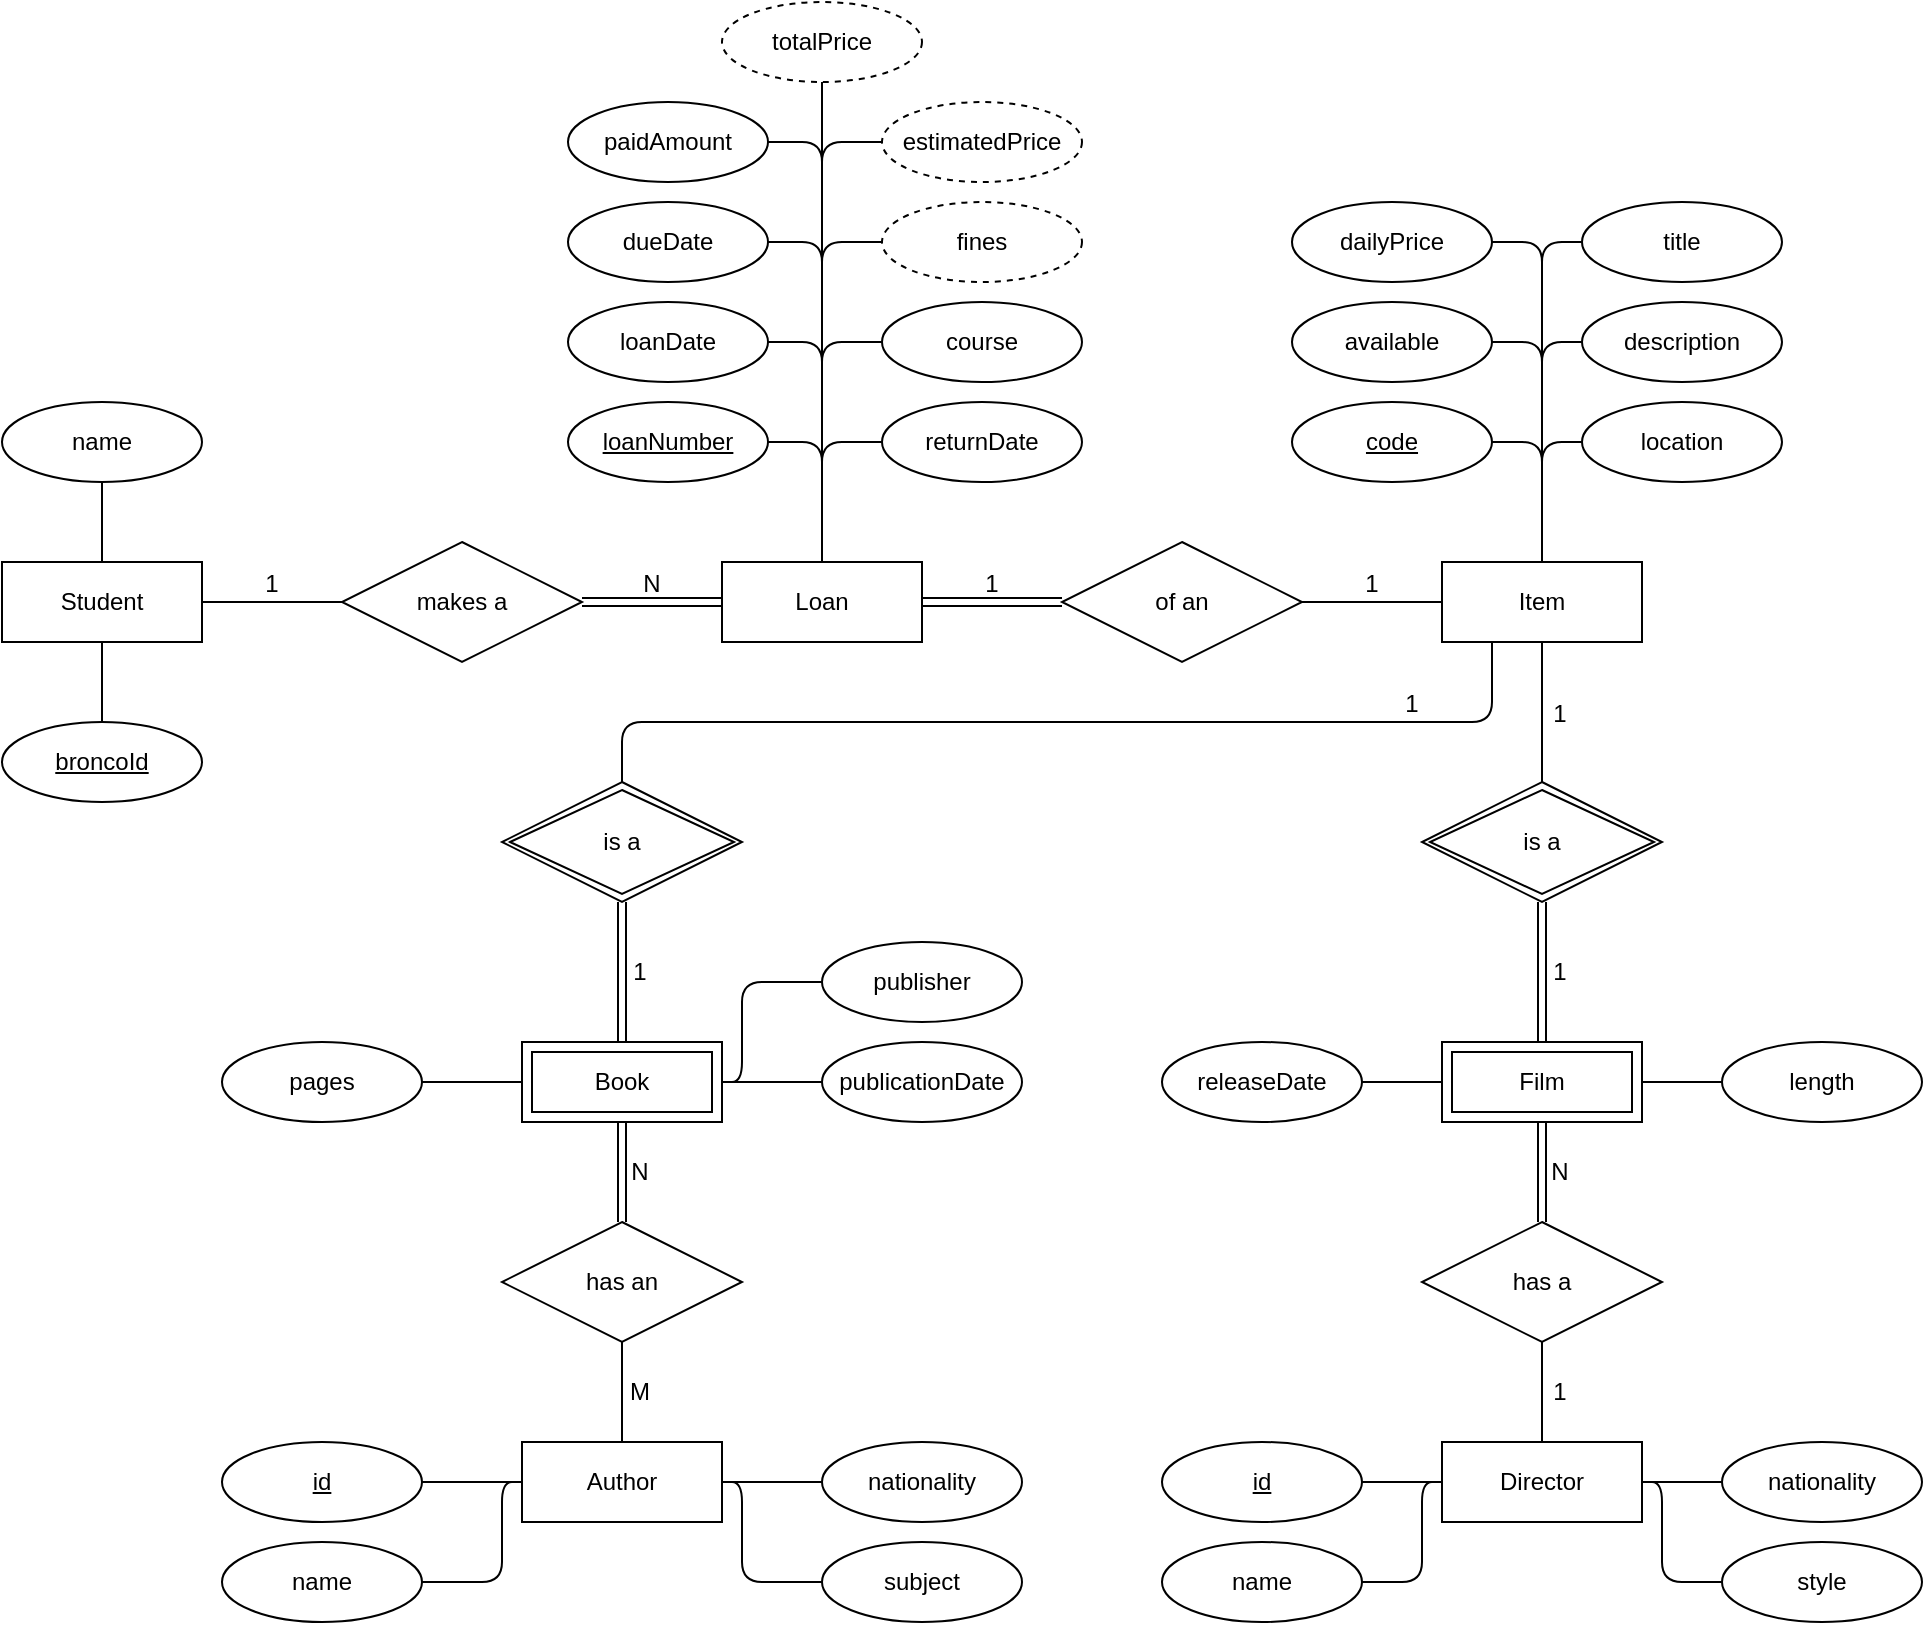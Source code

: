 <mxfile>
    <diagram id="J_V5nQeM4h36HRtE9eO1" name="Page-1">
        <mxGraphModel dx="2276" dy="2769" grid="1" gridSize="10" guides="1" tooltips="1" connect="1" arrows="1" fold="1" page="1" pageScale="1" pageWidth="850" pageHeight="1100" math="0" shadow="0">
            <root>
                <mxCell id="0"/>
                <mxCell id="1" parent="0"/>
                <mxCell id="6" style="edgeStyle=none;html=1;endArrow=none;endFill=0;" parent="1" source="2" target="3" edge="1">
                    <mxGeometry relative="1" as="geometry"/>
                </mxCell>
                <mxCell id="9" style="edgeStyle=none;html=1;endArrow=none;endFill=0;" parent="1" source="2" target="5" edge="1">
                    <mxGeometry relative="1" as="geometry"/>
                </mxCell>
                <mxCell id="36" style="edgeStyle=none;html=1;entryX=0;entryY=0.5;entryDx=0;entryDy=0;endArrow=none;endFill=0;" parent="1" source="2" target="35" edge="1">
                    <mxGeometry relative="1" as="geometry"/>
                </mxCell>
                <mxCell id="2" value="Student" style="whiteSpace=wrap;html=1;align=center;" parent="1" vertex="1">
                    <mxGeometry x="40" y="160" width="100" height="40" as="geometry"/>
                </mxCell>
                <mxCell id="3" value="name" style="ellipse;whiteSpace=wrap;html=1;align=center;" parent="1" vertex="1">
                    <mxGeometry x="40" y="80" width="100" height="40" as="geometry"/>
                </mxCell>
                <mxCell id="5" value="broncoId" style="ellipse;whiteSpace=wrap;html=1;align=center;fontStyle=4;" parent="1" vertex="1">
                    <mxGeometry x="40" y="240" width="100" height="40" as="geometry"/>
                </mxCell>
                <mxCell id="39" style="edgeStyle=none;html=1;endArrow=none;endFill=0;" parent="1" source="10" target="16" edge="1">
                    <mxGeometry relative="1" as="geometry">
                        <Array as="points">
                            <mxPoint x="450" y="-50"/>
                        </Array>
                    </mxGeometry>
                </mxCell>
                <mxCell id="59" style="edgeStyle=none;html=1;entryX=0;entryY=0.5;entryDx=0;entryDy=0;endArrow=none;endFill=0;shape=link;" parent="1" source="10" target="46" edge="1">
                    <mxGeometry relative="1" as="geometry"/>
                </mxCell>
                <mxCell id="107" style="edgeStyle=none;html=1;endArrow=none;endFill=0;" edge="1" parent="1" source="10" target="106">
                    <mxGeometry relative="1" as="geometry"/>
                </mxCell>
                <mxCell id="10" value="Loan" style="whiteSpace=wrap;html=1;align=center;" parent="1" vertex="1">
                    <mxGeometry x="400" y="160" width="100" height="40" as="geometry"/>
                </mxCell>
                <mxCell id="40" style="edgeStyle=none;html=1;endArrow=none;endFill=0;" parent="1" source="11" edge="1">
                    <mxGeometry relative="1" as="geometry">
                        <mxPoint x="450" y="160" as="targetPoint"/>
                        <Array as="points">
                            <mxPoint x="450" y="100"/>
                        </Array>
                    </mxGeometry>
                </mxCell>
                <mxCell id="11" value="loanNumber" style="ellipse;whiteSpace=wrap;html=1;align=center;fontStyle=4;" parent="1" vertex="1">
                    <mxGeometry x="323" y="80" width="100" height="40" as="geometry"/>
                </mxCell>
                <mxCell id="44" style="edgeStyle=none;html=1;endArrow=none;endFill=0;" parent="1" source="12" edge="1">
                    <mxGeometry relative="1" as="geometry">
                        <mxPoint x="450" y="160" as="targetPoint"/>
                        <Array as="points">
                            <mxPoint x="450"/>
                        </Array>
                    </mxGeometry>
                </mxCell>
                <mxCell id="12" value="dueDate" style="ellipse;whiteSpace=wrap;html=1;align=center;" parent="1" vertex="1">
                    <mxGeometry x="323" y="-20" width="100" height="40" as="geometry"/>
                </mxCell>
                <mxCell id="43" style="edgeStyle=none;html=1;endArrow=none;endFill=0;" parent="1" source="13" edge="1">
                    <mxGeometry relative="1" as="geometry">
                        <mxPoint x="450" y="160" as="targetPoint"/>
                        <Array as="points">
                            <mxPoint x="450" y="50"/>
                        </Array>
                    </mxGeometry>
                </mxCell>
                <mxCell id="13" value="loanDate" style="ellipse;whiteSpace=wrap;html=1;align=center;" parent="1" vertex="1">
                    <mxGeometry x="323" y="30" width="100" height="40" as="geometry"/>
                </mxCell>
                <mxCell id="41" style="edgeStyle=none;html=1;entryX=0.5;entryY=0;entryDx=0;entryDy=0;endArrow=none;endFill=0;" parent="1" source="14" target="10" edge="1">
                    <mxGeometry relative="1" as="geometry">
                        <Array as="points">
                            <mxPoint x="450" y="100"/>
                        </Array>
                    </mxGeometry>
                </mxCell>
                <mxCell id="14" value="returnDate" style="ellipse;whiteSpace=wrap;html=1;align=center;" parent="1" vertex="1">
                    <mxGeometry x="480" y="80" width="100" height="40" as="geometry"/>
                </mxCell>
                <mxCell id="42" style="edgeStyle=none;html=1;entryX=0.5;entryY=0;entryDx=0;entryDy=0;endArrow=none;endFill=0;" parent="1" source="15" target="10" edge="1">
                    <mxGeometry relative="1" as="geometry">
                        <Array as="points">
                            <mxPoint x="450" y="50"/>
                        </Array>
                    </mxGeometry>
                </mxCell>
                <mxCell id="15" value="course" style="ellipse;whiteSpace=wrap;html=1;align=center;" parent="1" vertex="1">
                    <mxGeometry x="480" y="30" width="100" height="40" as="geometry"/>
                </mxCell>
                <mxCell id="16" value="estimatedPrice" style="ellipse;whiteSpace=wrap;html=1;align=center;dashed=1;" parent="1" vertex="1">
                    <mxGeometry x="480" y="-70" width="100" height="40" as="geometry"/>
                </mxCell>
                <mxCell id="45" style="edgeStyle=none;html=1;endArrow=none;endFill=0;" parent="1" source="17" edge="1">
                    <mxGeometry relative="1" as="geometry">
                        <mxPoint x="450" y="160" as="targetPoint"/>
                        <Array as="points">
                            <mxPoint x="450"/>
                        </Array>
                    </mxGeometry>
                </mxCell>
                <mxCell id="17" value="fines" style="ellipse;whiteSpace=wrap;html=1;align=center;dashed=1;" parent="1" vertex="1">
                    <mxGeometry x="480" y="-20" width="100" height="40" as="geometry"/>
                </mxCell>
                <mxCell id="89" style="edgeStyle=none;html=1;entryX=0;entryY=0.5;entryDx=0;entryDy=0;endArrow=none;endFill=0;" parent="1" source="19" target="22" edge="1">
                    <mxGeometry relative="1" as="geometry"/>
                </mxCell>
                <mxCell id="91" style="edgeStyle=none;html=1;entryX=0;entryY=0.5;entryDx=0;entryDy=0;endArrow=none;endFill=0;" parent="1" source="19" target="23" edge="1">
                    <mxGeometry relative="1" as="geometry">
                        <Array as="points">
                            <mxPoint x="410" y="620"/>
                            <mxPoint x="410" y="670"/>
                        </Array>
                    </mxGeometry>
                </mxCell>
                <mxCell id="19" value="Author" style="whiteSpace=wrap;html=1;align=center;" parent="1" vertex="1">
                    <mxGeometry x="300" y="600" width="100" height="40" as="geometry"/>
                </mxCell>
                <mxCell id="84" style="edgeStyle=none;html=1;endArrow=none;endFill=0;" parent="1" source="20" target="25" edge="1">
                    <mxGeometry relative="1" as="geometry"/>
                </mxCell>
                <mxCell id="85" style="edgeStyle=none;html=1;endArrow=none;endFill=0;" parent="1" source="20" target="28" edge="1">
                    <mxGeometry relative="1" as="geometry"/>
                </mxCell>
                <mxCell id="86" style="edgeStyle=none;html=1;entryX=1;entryY=0.5;entryDx=0;entryDy=0;endArrow=none;endFill=0;" parent="1" source="20" target="24" edge="1">
                    <mxGeometry relative="1" as="geometry">
                        <Array as="points">
                            <mxPoint x="750" y="620"/>
                            <mxPoint x="750" y="670"/>
                        </Array>
                    </mxGeometry>
                </mxCell>
                <mxCell id="87" style="edgeStyle=none;html=1;entryX=0;entryY=0.5;entryDx=0;entryDy=0;endArrow=none;endFill=0;" parent="1" source="20" target="26" edge="1">
                    <mxGeometry relative="1" as="geometry">
                        <Array as="points">
                            <mxPoint x="870" y="620"/>
                            <mxPoint x="870" y="670"/>
                        </Array>
                    </mxGeometry>
                </mxCell>
                <mxCell id="20" value="Director" style="whiteSpace=wrap;html=1;align=center;" parent="1" vertex="1">
                    <mxGeometry x="760" y="600" width="100" height="40" as="geometry"/>
                </mxCell>
                <mxCell id="90" style="edgeStyle=none;html=1;entryX=0;entryY=0.5;entryDx=0;entryDy=0;endArrow=none;endFill=0;" parent="1" source="21" target="19" edge="1">
                    <mxGeometry relative="1" as="geometry">
                        <Array as="points">
                            <mxPoint x="290" y="670"/>
                            <mxPoint x="290" y="620"/>
                        </Array>
                    </mxGeometry>
                </mxCell>
                <mxCell id="21" value="name" style="ellipse;whiteSpace=wrap;html=1;align=center;" parent="1" vertex="1">
                    <mxGeometry x="150" y="650" width="100" height="40" as="geometry"/>
                </mxCell>
                <mxCell id="22" value="nationality" style="ellipse;whiteSpace=wrap;html=1;align=center;" parent="1" vertex="1">
                    <mxGeometry x="450" y="600" width="100" height="40" as="geometry"/>
                </mxCell>
                <mxCell id="23" value="subject" style="ellipse;whiteSpace=wrap;html=1;align=center;" parent="1" vertex="1">
                    <mxGeometry x="450" y="650" width="100" height="40" as="geometry"/>
                </mxCell>
                <mxCell id="24" value="name" style="ellipse;whiteSpace=wrap;html=1;align=center;" parent="1" vertex="1">
                    <mxGeometry x="620" y="650" width="100" height="40" as="geometry"/>
                </mxCell>
                <mxCell id="25" value="nationality" style="ellipse;whiteSpace=wrap;html=1;align=center;" parent="1" vertex="1">
                    <mxGeometry x="900" y="600" width="100" height="40" as="geometry"/>
                </mxCell>
                <mxCell id="26" value="style" style="ellipse;whiteSpace=wrap;html=1;align=center;" parent="1" vertex="1">
                    <mxGeometry x="900" y="650" width="100" height="40" as="geometry"/>
                </mxCell>
                <mxCell id="88" style="edgeStyle=none;html=1;endArrow=none;endFill=0;" parent="1" source="27" target="19" edge="1">
                    <mxGeometry relative="1" as="geometry"/>
                </mxCell>
                <mxCell id="27" value="id" style="ellipse;whiteSpace=wrap;html=1;align=center;fontStyle=4;" parent="1" vertex="1">
                    <mxGeometry x="150" y="600" width="100" height="40" as="geometry"/>
                </mxCell>
                <mxCell id="28" value="id" style="ellipse;whiteSpace=wrap;html=1;align=center;fontStyle=4;" parent="1" vertex="1">
                    <mxGeometry x="620" y="600" width="100" height="40" as="geometry"/>
                </mxCell>
                <mxCell id="53" style="edgeStyle=none;html=1;entryX=1;entryY=0.5;entryDx=0;entryDy=0;endArrow=none;endFill=0;" parent="1" source="30" target="47" edge="1">
                    <mxGeometry relative="1" as="geometry">
                        <Array as="points">
                            <mxPoint x="810" y="100"/>
                        </Array>
                    </mxGeometry>
                </mxCell>
                <mxCell id="54" style="edgeStyle=none;html=1;entryX=0;entryY=0.5;entryDx=0;entryDy=0;endArrow=none;endFill=0;" parent="1" source="30" target="51" edge="1">
                    <mxGeometry relative="1" as="geometry">
                        <Array as="points">
                            <mxPoint x="810" y="100"/>
                        </Array>
                    </mxGeometry>
                </mxCell>
                <mxCell id="30" value="Item" style="whiteSpace=wrap;html=1;align=center;" parent="1" vertex="1">
                    <mxGeometry x="760" y="160" width="100" height="40" as="geometry"/>
                </mxCell>
                <mxCell id="71" style="edgeStyle=none;html=1;entryX=0.5;entryY=1;entryDx=0;entryDy=0;endArrow=none;endFill=0;shape=link;" parent="1" source="33" target="68" edge="1">
                    <mxGeometry relative="1" as="geometry"/>
                </mxCell>
                <mxCell id="76" style="edgeStyle=none;html=1;entryX=0;entryY=0.5;entryDx=0;entryDy=0;endArrow=none;endFill=0;" parent="1" source="33" target="74" edge="1">
                    <mxGeometry relative="1" as="geometry"/>
                </mxCell>
                <mxCell id="77" style="edgeStyle=none;html=1;entryX=0;entryY=0.5;entryDx=0;entryDy=0;endArrow=none;endFill=0;" parent="1" source="33" target="73" edge="1">
                    <mxGeometry relative="1" as="geometry">
                        <Array as="points">
                            <mxPoint x="410" y="420"/>
                            <mxPoint x="410" y="370"/>
                        </Array>
                    </mxGeometry>
                </mxCell>
                <mxCell id="79" style="edgeStyle=none;html=1;endArrow=none;endFill=0;shape=link;" parent="1" source="33" target="78" edge="1">
                    <mxGeometry relative="1" as="geometry"/>
                </mxCell>
                <mxCell id="33" value="Book" style="shape=ext;margin=3;double=1;whiteSpace=wrap;html=1;align=center;" parent="1" vertex="1">
                    <mxGeometry x="300" y="400" width="100" height="40" as="geometry"/>
                </mxCell>
                <mxCell id="66" style="edgeStyle=none;html=1;endArrow=none;endFill=0;" parent="1" source="34" target="65" edge="1">
                    <mxGeometry relative="1" as="geometry"/>
                </mxCell>
                <mxCell id="67" style="edgeStyle=none;html=1;endArrow=none;endFill=0;" parent="1" source="34" target="64" edge="1">
                    <mxGeometry relative="1" as="geometry"/>
                </mxCell>
                <mxCell id="82" style="edgeStyle=none;html=1;endArrow=none;endFill=0;shape=link;" parent="1" source="34" target="81" edge="1">
                    <mxGeometry relative="1" as="geometry"/>
                </mxCell>
                <mxCell id="34" value="Film" style="shape=ext;margin=3;double=1;whiteSpace=wrap;html=1;align=center;" parent="1" vertex="1">
                    <mxGeometry x="760" y="400" width="100" height="40" as="geometry"/>
                </mxCell>
                <mxCell id="37" style="edgeStyle=none;html=1;endArrow=none;endFill=0;shape=link;" parent="1" source="35" target="10" edge="1">
                    <mxGeometry relative="1" as="geometry"/>
                </mxCell>
                <mxCell id="35" value="makes a" style="shape=rhombus;perimeter=rhombusPerimeter;whiteSpace=wrap;html=1;align=center;" parent="1" vertex="1">
                    <mxGeometry x="210" y="150" width="120" height="60" as="geometry"/>
                </mxCell>
                <mxCell id="60" style="edgeStyle=none;html=1;entryX=0;entryY=0.5;entryDx=0;entryDy=0;endArrow=none;endFill=0;" parent="1" source="46" target="30" edge="1">
                    <mxGeometry relative="1" as="geometry"/>
                </mxCell>
                <mxCell id="46" value="of an" style="shape=rhombus;perimeter=rhombusPerimeter;whiteSpace=wrap;html=1;align=center;" parent="1" vertex="1">
                    <mxGeometry x="570" y="150" width="120" height="60" as="geometry"/>
                </mxCell>
                <mxCell id="47" value="code" style="ellipse;whiteSpace=wrap;html=1;align=center;fontStyle=4;" parent="1" vertex="1">
                    <mxGeometry x="685" y="80" width="100" height="40" as="geometry"/>
                </mxCell>
                <mxCell id="55" style="edgeStyle=none;html=1;entryX=0.5;entryY=0;entryDx=0;entryDy=0;endArrow=none;endFill=0;" parent="1" source="48" target="30" edge="1">
                    <mxGeometry relative="1" as="geometry">
                        <Array as="points">
                            <mxPoint x="810" y="50"/>
                        </Array>
                    </mxGeometry>
                </mxCell>
                <mxCell id="48" value="available" style="ellipse;whiteSpace=wrap;html=1;align=center;" parent="1" vertex="1">
                    <mxGeometry x="685" y="30" width="100" height="40" as="geometry"/>
                </mxCell>
                <mxCell id="58" style="edgeStyle=none;html=1;endArrow=none;endFill=0;" parent="1" source="49" edge="1">
                    <mxGeometry relative="1" as="geometry">
                        <mxPoint x="810" y="160" as="targetPoint"/>
                        <Array as="points">
                            <mxPoint x="810"/>
                        </Array>
                    </mxGeometry>
                </mxCell>
                <mxCell id="49" value="title" style="ellipse;whiteSpace=wrap;html=1;align=center;" parent="1" vertex="1">
                    <mxGeometry x="830" y="-20" width="100" height="40" as="geometry"/>
                </mxCell>
                <mxCell id="56" style="edgeStyle=none;html=1;endArrow=none;endFill=0;" parent="1" source="50" edge="1">
                    <mxGeometry relative="1" as="geometry">
                        <mxPoint x="810" y="160" as="targetPoint"/>
                        <Array as="points">
                            <mxPoint x="810" y="50"/>
                        </Array>
                    </mxGeometry>
                </mxCell>
                <mxCell id="50" value="description" style="ellipse;whiteSpace=wrap;html=1;align=center;" parent="1" vertex="1">
                    <mxGeometry x="830" y="30" width="100" height="40" as="geometry"/>
                </mxCell>
                <mxCell id="51" value="location" style="ellipse;whiteSpace=wrap;html=1;align=center;" parent="1" vertex="1">
                    <mxGeometry x="830" y="80" width="100" height="40" as="geometry"/>
                </mxCell>
                <mxCell id="57" style="edgeStyle=none;html=1;endArrow=none;endFill=0;" parent="1" source="52" edge="1">
                    <mxGeometry relative="1" as="geometry">
                        <mxPoint x="810" y="160" as="targetPoint"/>
                        <Array as="points">
                            <mxPoint x="810"/>
                        </Array>
                    </mxGeometry>
                </mxCell>
                <mxCell id="52" value="dailyPrice" style="ellipse;whiteSpace=wrap;html=1;align=center;" parent="1" vertex="1">
                    <mxGeometry x="685" y="-20" width="100" height="40" as="geometry"/>
                </mxCell>
                <mxCell id="62" style="edgeStyle=none;html=1;endArrow=none;endFill=0;shape=link;" parent="1" source="61" target="34" edge="1">
                    <mxGeometry relative="1" as="geometry"/>
                </mxCell>
                <mxCell id="63" style="edgeStyle=none;html=1;endArrow=none;endFill=0;" parent="1" source="61" target="30" edge="1">
                    <mxGeometry relative="1" as="geometry"/>
                </mxCell>
                <mxCell id="61" value="is a" style="shape=rhombus;double=1;perimeter=rhombusPerimeter;whiteSpace=wrap;html=1;align=center;" parent="1" vertex="1">
                    <mxGeometry x="750" y="270" width="120" height="60" as="geometry"/>
                </mxCell>
                <mxCell id="64" value="releaseDate" style="ellipse;whiteSpace=wrap;html=1;align=center;" parent="1" vertex="1">
                    <mxGeometry x="620" y="400" width="100" height="40" as="geometry"/>
                </mxCell>
                <mxCell id="65" value="length" style="ellipse;whiteSpace=wrap;html=1;align=center;" parent="1" vertex="1">
                    <mxGeometry x="900" y="400" width="100" height="40" as="geometry"/>
                </mxCell>
                <mxCell id="70" style="edgeStyle=none;html=1;entryX=0.25;entryY=1;entryDx=0;entryDy=0;endArrow=none;endFill=0;" parent="1" source="68" target="30" edge="1">
                    <mxGeometry relative="1" as="geometry">
                        <Array as="points">
                            <mxPoint x="350" y="240"/>
                            <mxPoint x="785" y="240"/>
                        </Array>
                    </mxGeometry>
                </mxCell>
                <mxCell id="68" value="is a" style="shape=rhombus;double=1;perimeter=rhombusPerimeter;whiteSpace=wrap;html=1;align=center;" parent="1" vertex="1">
                    <mxGeometry x="290" y="270" width="120" height="60" as="geometry"/>
                </mxCell>
                <mxCell id="75" style="edgeStyle=none;html=1;endArrow=none;endFill=0;" parent="1" source="72" target="33" edge="1">
                    <mxGeometry relative="1" as="geometry"/>
                </mxCell>
                <mxCell id="72" value="pages" style="ellipse;whiteSpace=wrap;html=1;align=center;" parent="1" vertex="1">
                    <mxGeometry x="150" y="400" width="100" height="40" as="geometry"/>
                </mxCell>
                <mxCell id="73" value="publisher" style="ellipse;whiteSpace=wrap;html=1;align=center;" parent="1" vertex="1">
                    <mxGeometry x="450" y="350" width="100" height="40" as="geometry"/>
                </mxCell>
                <mxCell id="74" value="publicationDate" style="ellipse;whiteSpace=wrap;html=1;align=center;" parent="1" vertex="1">
                    <mxGeometry x="450" y="400" width="100" height="40" as="geometry"/>
                </mxCell>
                <mxCell id="80" style="edgeStyle=none;html=1;endArrow=none;endFill=0;" parent="1" source="78" target="19" edge="1">
                    <mxGeometry relative="1" as="geometry"/>
                </mxCell>
                <mxCell id="78" value="has an" style="shape=rhombus;perimeter=rhombusPerimeter;whiteSpace=wrap;html=1;align=center;" parent="1" vertex="1">
                    <mxGeometry x="290" y="490" width="120" height="60" as="geometry"/>
                </mxCell>
                <mxCell id="83" style="edgeStyle=none;html=1;endArrow=none;endFill=0;" parent="1" source="81" target="20" edge="1">
                    <mxGeometry relative="1" as="geometry"/>
                </mxCell>
                <mxCell id="81" value="has a" style="shape=rhombus;perimeter=rhombusPerimeter;whiteSpace=wrap;html=1;align=center;" parent="1" vertex="1">
                    <mxGeometry x="750" y="490" width="120" height="60" as="geometry"/>
                </mxCell>
                <mxCell id="92" value="1" style="text;html=1;strokeColor=none;fillColor=none;align=center;verticalAlign=middle;whiteSpace=wrap;rounded=0;" parent="1" vertex="1">
                    <mxGeometry x="160" y="166" width="30" height="10" as="geometry"/>
                </mxCell>
                <mxCell id="93" value="N" style="text;html=1;strokeColor=none;fillColor=none;align=center;verticalAlign=middle;whiteSpace=wrap;rounded=0;" parent="1" vertex="1">
                    <mxGeometry x="350" y="166" width="30" height="10" as="geometry"/>
                </mxCell>
                <mxCell id="94" value="1" style="text;html=1;strokeColor=none;fillColor=none;align=center;verticalAlign=middle;whiteSpace=wrap;rounded=0;" parent="1" vertex="1">
                    <mxGeometry x="520" y="166" width="30" height="10" as="geometry"/>
                </mxCell>
                <mxCell id="95" value="1" style="text;html=1;strokeColor=none;fillColor=none;align=center;verticalAlign=middle;whiteSpace=wrap;rounded=0;" parent="1" vertex="1">
                    <mxGeometry x="710" y="166" width="30" height="10" as="geometry"/>
                </mxCell>
                <mxCell id="96" value="1" style="text;html=1;strokeColor=none;fillColor=none;align=center;verticalAlign=middle;whiteSpace=wrap;rounded=0;" parent="1" vertex="1">
                    <mxGeometry x="730" y="226" width="30" height="10" as="geometry"/>
                </mxCell>
                <mxCell id="97" value="1" style="text;html=1;strokeColor=none;fillColor=none;align=center;verticalAlign=middle;whiteSpace=wrap;rounded=0;" parent="1" vertex="1">
                    <mxGeometry x="804" y="231" width="30" height="10" as="geometry"/>
                </mxCell>
                <mxCell id="98" value="1" style="text;html=1;strokeColor=none;fillColor=none;align=center;verticalAlign=middle;whiteSpace=wrap;rounded=0;" parent="1" vertex="1">
                    <mxGeometry x="344" y="360" width="30" height="10" as="geometry"/>
                </mxCell>
                <mxCell id="99" value="1" style="text;html=1;strokeColor=none;fillColor=none;align=center;verticalAlign=middle;whiteSpace=wrap;rounded=0;" parent="1" vertex="1">
                    <mxGeometry x="804" y="360" width="30" height="10" as="geometry"/>
                </mxCell>
                <mxCell id="100" value="N" style="text;html=1;strokeColor=none;fillColor=none;align=center;verticalAlign=middle;whiteSpace=wrap;rounded=0;" parent="1" vertex="1">
                    <mxGeometry x="804" y="460" width="30" height="10" as="geometry"/>
                </mxCell>
                <mxCell id="101" value="1" style="text;html=1;strokeColor=none;fillColor=none;align=center;verticalAlign=middle;whiteSpace=wrap;rounded=0;" parent="1" vertex="1">
                    <mxGeometry x="804" y="570" width="30" height="10" as="geometry"/>
                </mxCell>
                <mxCell id="102" value="N" style="text;html=1;strokeColor=none;fillColor=none;align=center;verticalAlign=middle;whiteSpace=wrap;rounded=0;" parent="1" vertex="1">
                    <mxGeometry x="344" y="460" width="30" height="10" as="geometry"/>
                </mxCell>
                <mxCell id="103" value="M" style="text;html=1;strokeColor=none;fillColor=none;align=center;verticalAlign=middle;whiteSpace=wrap;rounded=0;" parent="1" vertex="1">
                    <mxGeometry x="344" y="570" width="30" height="10" as="geometry"/>
                </mxCell>
                <mxCell id="105" style="edgeStyle=none;html=1;entryX=0.5;entryY=0;entryDx=0;entryDy=0;endArrow=none;endFill=0;" parent="1" source="104" target="10" edge="1">
                    <mxGeometry relative="1" as="geometry">
                        <Array as="points">
                            <mxPoint x="450" y="-50"/>
                        </Array>
                    </mxGeometry>
                </mxCell>
                <mxCell id="104" value="paidAmount" style="ellipse;whiteSpace=wrap;html=1;align=center;" parent="1" vertex="1">
                    <mxGeometry x="323" y="-70" width="100" height="40" as="geometry"/>
                </mxCell>
                <mxCell id="106" value="totalPrice" style="ellipse;whiteSpace=wrap;html=1;align=center;dashed=1;" vertex="1" parent="1">
                    <mxGeometry x="400" y="-120" width="100" height="40" as="geometry"/>
                </mxCell>
            </root>
        </mxGraphModel>
    </diagram>
</mxfile>
